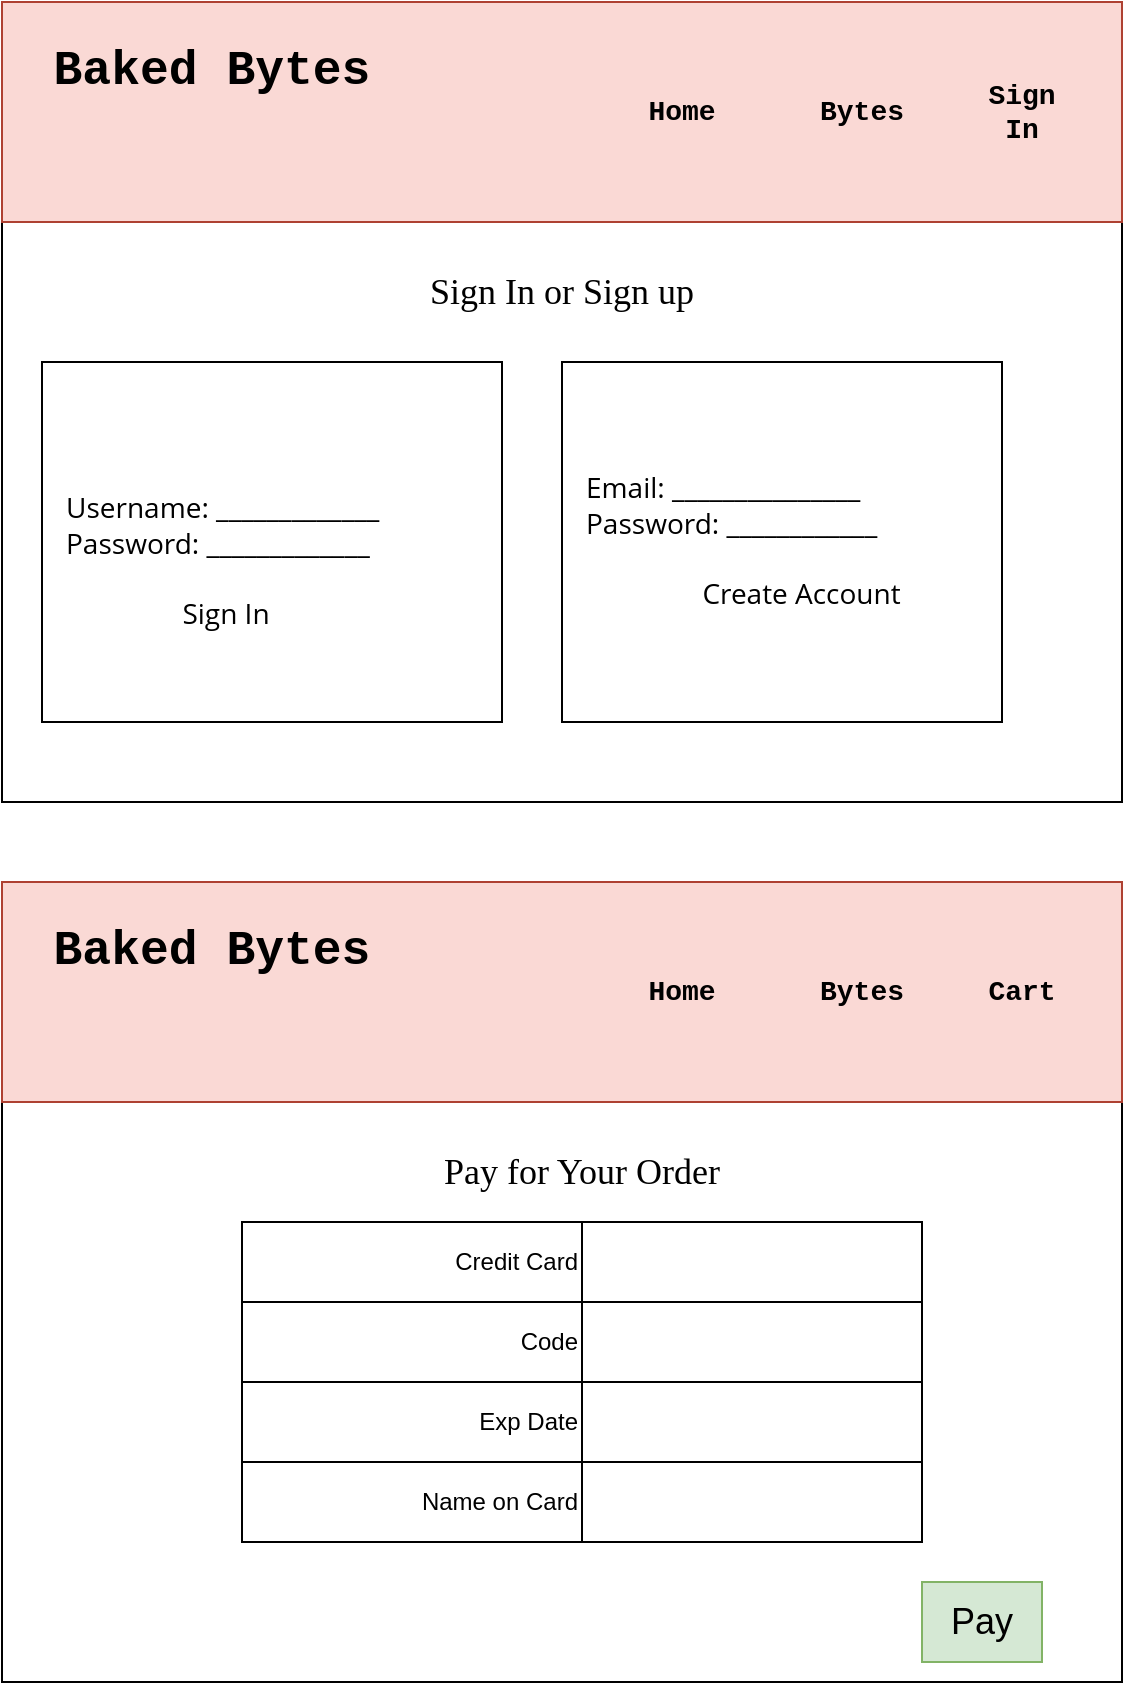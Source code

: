 <mxfile>
    <diagram id="uJJXZT5CF2raur-jAJBT" name="Page-1">
        <mxGraphModel dx="1328" dy="1252" grid="1" gridSize="10" guides="1" tooltips="1" connect="1" arrows="1" fold="1" page="1" pageScale="1" pageWidth="1200" pageHeight="1600" math="0" shadow="0">
            <root>
                <mxCell id="0"/>
                <mxCell id="1" parent="0"/>
                <mxCell id="2" value="" style="whiteSpace=wrap;html=1;" vertex="1" parent="1">
                    <mxGeometry x="40" y="40" width="560" height="400" as="geometry"/>
                </mxCell>
                <mxCell id="3" value="" style="whiteSpace=wrap;html=1;fontFamily=Courier New;fontSize=14;fillColor=#fad9d5;strokeColor=#ae4132;" vertex="1" parent="1">
                    <mxGeometry x="40" y="40" width="560" height="110" as="geometry"/>
                </mxCell>
                <mxCell id="4" value="&lt;font size=&quot;1&quot; face=&quot;Courier New&quot;&gt;&lt;b style=&quot;font-size: 24px;&quot;&gt;Baked Bytes&lt;/b&gt;&lt;/font&gt;" style="text;strokeColor=none;align=center;fillColor=none;html=1;verticalAlign=middle;whiteSpace=wrap;rounded=0;" vertex="1" parent="1">
                    <mxGeometry x="60" y="60" width="170" height="30" as="geometry"/>
                </mxCell>
                <mxCell id="5" value="&lt;font size=&quot;1&quot; face=&quot;Courier New&quot;&gt;&lt;b style=&quot;font-size: 14px;&quot;&gt;Home&lt;/b&gt;&lt;/font&gt;" style="text;strokeColor=none;align=center;fillColor=none;html=1;verticalAlign=middle;whiteSpace=wrap;rounded=0;" vertex="1" parent="1">
                    <mxGeometry x="350" y="80" width="60" height="30" as="geometry"/>
                </mxCell>
                <mxCell id="6" value="&lt;font size=&quot;1&quot; face=&quot;Courier New&quot;&gt;&lt;b style=&quot;font-size: 14px;&quot;&gt;Bytes&lt;/b&gt;&lt;/font&gt;" style="text;strokeColor=none;align=center;fillColor=none;html=1;verticalAlign=middle;whiteSpace=wrap;rounded=0;" vertex="1" parent="1">
                    <mxGeometry x="440" y="80" width="60" height="30" as="geometry"/>
                </mxCell>
                <mxCell id="7" value="&lt;font face=&quot;Courier New&quot;&gt;&lt;span style=&quot;font-size: 14px;&quot;&gt;&lt;b&gt;Sign In&lt;/b&gt;&lt;/span&gt;&lt;/font&gt;" style="text;strokeColor=none;align=center;fillColor=none;html=1;verticalAlign=middle;whiteSpace=wrap;rounded=0;" vertex="1" parent="1">
                    <mxGeometry x="520" y="80" width="60" height="30" as="geometry"/>
                </mxCell>
                <mxCell id="8" value="&lt;font face=&quot;Verdana&quot;&gt;&lt;span style=&quot;font-size: 18px;&quot;&gt;Sign In or Sign up&lt;/span&gt;&lt;/font&gt;" style="text;strokeColor=none;align=center;fillColor=none;html=1;verticalAlign=middle;whiteSpace=wrap;rounded=0;fontFamily=Courier New;fontSize=14;" vertex="1" parent="1">
                    <mxGeometry x="225" y="170" width="190" height="30" as="geometry"/>
                </mxCell>
                <mxCell id="10" value="&lt;span style=&quot;font-family: &amp;quot;Open Sans&amp;quot;, Arial, sans-serif; background-color: rgb(255, 255, 255);&quot;&gt;Email: _______________&lt;br&gt;Password: ____________&lt;br&gt;&lt;br&gt;&lt;span style=&quot;white-space: pre;&quot;&gt;&#9;&lt;/span&gt;&lt;span style=&quot;white-space: pre;&quot;&gt;&#9;&lt;/span&gt;Create Account&lt;br&gt;&lt;/span&gt;" style="text;strokeColor=none;align=left;fillColor=none;html=1;verticalAlign=middle;whiteSpace=wrap;rounded=0;fontFamily=Verdana;fontSize=14;" vertex="1" parent="1">
                    <mxGeometry x="330" y="210" width="230" height="200" as="geometry"/>
                </mxCell>
                <mxCell id="12" value="" style="whiteSpace=wrap;html=1;" vertex="1" parent="1">
                    <mxGeometry x="40" y="480" width="560" height="400" as="geometry"/>
                </mxCell>
                <mxCell id="13" value="" style="whiteSpace=wrap;html=1;fontFamily=Courier New;fontSize=14;fillColor=#fad9d5;strokeColor=#ae4132;" vertex="1" parent="1">
                    <mxGeometry x="40" y="480" width="560" height="110" as="geometry"/>
                </mxCell>
                <mxCell id="14" value="&lt;font size=&quot;1&quot; face=&quot;Courier New&quot;&gt;&lt;b style=&quot;font-size: 24px;&quot;&gt;Baked Bytes&lt;/b&gt;&lt;/font&gt;" style="text;strokeColor=none;align=center;fillColor=none;html=1;verticalAlign=middle;whiteSpace=wrap;rounded=0;" vertex="1" parent="1">
                    <mxGeometry x="60" y="500" width="170" height="30" as="geometry"/>
                </mxCell>
                <mxCell id="15" value="&lt;font size=&quot;1&quot; face=&quot;Courier New&quot;&gt;&lt;b style=&quot;font-size: 14px;&quot;&gt;Home&lt;/b&gt;&lt;/font&gt;" style="text;strokeColor=none;align=center;fillColor=none;html=1;verticalAlign=middle;whiteSpace=wrap;rounded=0;" vertex="1" parent="1">
                    <mxGeometry x="350" y="520" width="60" height="30" as="geometry"/>
                </mxCell>
                <mxCell id="39" value="" style="whiteSpace=wrap;html=1;fontSize=18;fillColor=none;" vertex="1" parent="1">
                    <mxGeometry x="320" y="220" width="220" height="180" as="geometry"/>
                </mxCell>
                <mxCell id="16" value="&lt;font size=&quot;1&quot; face=&quot;Courier New&quot;&gt;&lt;b style=&quot;font-size: 14px;&quot;&gt;Bytes&lt;/b&gt;&lt;/font&gt;" style="text;strokeColor=none;align=center;fillColor=none;html=1;verticalAlign=middle;whiteSpace=wrap;rounded=0;" vertex="1" parent="1">
                    <mxGeometry x="440" y="520" width="60" height="30" as="geometry"/>
                </mxCell>
                <mxCell id="17" value="&lt;font face=&quot;Courier New&quot;&gt;&lt;span style=&quot;font-size: 14px;&quot;&gt;&lt;b&gt;Cart&lt;/b&gt;&lt;/span&gt;&lt;/font&gt;" style="text;strokeColor=none;align=center;fillColor=none;html=1;verticalAlign=middle;whiteSpace=wrap;rounded=0;" vertex="1" parent="1">
                    <mxGeometry x="520" y="520" width="60" height="30" as="geometry"/>
                </mxCell>
                <mxCell id="18" value="&lt;font style=&quot;font-size: 18px;&quot; face=&quot;Verdana&quot;&gt;Pay for Your Order&lt;/font&gt;" style="text;strokeColor=none;align=center;fillColor=none;html=1;verticalAlign=middle;whiteSpace=wrap;rounded=0;fontFamily=Courier New;fontSize=14;" vertex="1" parent="1">
                    <mxGeometry x="240" y="610" width="180" height="30" as="geometry"/>
                </mxCell>
                <mxCell id="37" value="" style="whiteSpace=wrap;html=1;fontSize=18;" vertex="1" parent="1">
                    <mxGeometry x="60" y="220" width="230" height="180" as="geometry"/>
                </mxCell>
                <mxCell id="22" value="&lt;span style=&quot;font-family: &amp;quot;Open Sans&amp;quot;, Arial, sans-serif; background-color: rgb(255, 255, 255);&quot;&gt;Username: _____________&lt;br&gt;Password: _____________&lt;br&gt;&lt;br&gt;&lt;span style=&quot;white-space: pre;&quot;&gt;&#9;&lt;/span&gt;&lt;span style=&quot;white-space: pre;&quot;&gt;&#9;&lt;/span&gt;Sign In&lt;br&gt;&lt;/span&gt;" style="text;strokeColor=none;align=left;fillColor=none;html=1;verticalAlign=middle;whiteSpace=wrap;rounded=0;fontFamily=Verdana;fontSize=14;" vertex="1" parent="1">
                    <mxGeometry x="70" y="220" width="230" height="200" as="geometry"/>
                </mxCell>
                <mxCell id="23" value="" style="shape=table;startSize=0;container=1;collapsible=0;childLayout=tableLayout;" vertex="1" parent="1">
                    <mxGeometry x="160" y="650" width="340" height="160" as="geometry"/>
                </mxCell>
                <mxCell id="24" value="" style="shape=tableRow;horizontal=0;startSize=0;swimlaneHead=0;swimlaneBody=0;top=0;left=0;bottom=0;right=0;collapsible=0;dropTarget=0;fillColor=none;points=[[0,0.5],[1,0.5]];portConstraint=eastwest;" vertex="1" parent="23">
                    <mxGeometry width="340" height="40" as="geometry"/>
                </mxCell>
                <mxCell id="25" value="Credit Card" style="shape=partialRectangle;html=1;whiteSpace=wrap;connectable=0;overflow=hidden;fillColor=none;top=0;left=0;bottom=0;right=0;pointerEvents=1;align=right;" vertex="1" parent="24">
                    <mxGeometry width="170" height="40" as="geometry">
                        <mxRectangle width="170" height="40" as="alternateBounds"/>
                    </mxGeometry>
                </mxCell>
                <mxCell id="26" value="" style="shape=partialRectangle;html=1;whiteSpace=wrap;connectable=0;overflow=hidden;fillColor=none;top=0;left=0;bottom=0;right=0;pointerEvents=1;" vertex="1" parent="24">
                    <mxGeometry x="170" width="170" height="40" as="geometry">
                        <mxRectangle width="170" height="40" as="alternateBounds"/>
                    </mxGeometry>
                </mxCell>
                <mxCell id="27" value="" style="shape=tableRow;horizontal=0;startSize=0;swimlaneHead=0;swimlaneBody=0;top=0;left=0;bottom=0;right=0;collapsible=0;dropTarget=0;fillColor=none;points=[[0,0.5],[1,0.5]];portConstraint=eastwest;" vertex="1" parent="23">
                    <mxGeometry y="40" width="340" height="40" as="geometry"/>
                </mxCell>
                <mxCell id="28" value="Code" style="shape=partialRectangle;html=1;whiteSpace=wrap;connectable=0;overflow=hidden;fillColor=none;top=0;left=0;bottom=0;right=0;pointerEvents=1;align=right;" vertex="1" parent="27">
                    <mxGeometry width="170" height="40" as="geometry">
                        <mxRectangle width="170" height="40" as="alternateBounds"/>
                    </mxGeometry>
                </mxCell>
                <mxCell id="29" value="" style="shape=partialRectangle;html=1;whiteSpace=wrap;connectable=0;overflow=hidden;fillColor=none;top=0;left=0;bottom=0;right=0;pointerEvents=1;" vertex="1" parent="27">
                    <mxGeometry x="170" width="170" height="40" as="geometry">
                        <mxRectangle width="170" height="40" as="alternateBounds"/>
                    </mxGeometry>
                </mxCell>
                <mxCell id="30" value="" style="shape=tableRow;horizontal=0;startSize=0;swimlaneHead=0;swimlaneBody=0;top=0;left=0;bottom=0;right=0;collapsible=0;dropTarget=0;fillColor=none;points=[[0,0.5],[1,0.5]];portConstraint=eastwest;" vertex="1" parent="23">
                    <mxGeometry y="80" width="340" height="40" as="geometry"/>
                </mxCell>
                <mxCell id="31" value="Exp Date" style="shape=partialRectangle;html=1;whiteSpace=wrap;connectable=0;overflow=hidden;fillColor=none;top=0;left=0;bottom=0;right=0;pointerEvents=1;align=right;" vertex="1" parent="30">
                    <mxGeometry width="170" height="40" as="geometry">
                        <mxRectangle width="170" height="40" as="alternateBounds"/>
                    </mxGeometry>
                </mxCell>
                <mxCell id="32" value="" style="shape=partialRectangle;html=1;whiteSpace=wrap;connectable=0;overflow=hidden;fillColor=none;top=0;left=0;bottom=0;right=0;pointerEvents=1;" vertex="1" parent="30">
                    <mxGeometry x="170" width="170" height="40" as="geometry">
                        <mxRectangle width="170" height="40" as="alternateBounds"/>
                    </mxGeometry>
                </mxCell>
                <mxCell id="33" value="" style="shape=tableRow;horizontal=0;startSize=0;swimlaneHead=0;swimlaneBody=0;top=0;left=0;bottom=0;right=0;collapsible=0;dropTarget=0;fillColor=none;points=[[0,0.5],[1,0.5]];portConstraint=eastwest;" vertex="1" parent="23">
                    <mxGeometry y="120" width="340" height="40" as="geometry"/>
                </mxCell>
                <mxCell id="34" value="Name on Card" style="shape=partialRectangle;html=1;whiteSpace=wrap;connectable=0;overflow=hidden;fillColor=none;top=0;left=0;bottom=0;right=0;pointerEvents=1;align=right;" vertex="1" parent="33">
                    <mxGeometry width="170" height="40" as="geometry">
                        <mxRectangle width="170" height="40" as="alternateBounds"/>
                    </mxGeometry>
                </mxCell>
                <mxCell id="35" value="" style="shape=partialRectangle;html=1;whiteSpace=wrap;connectable=0;overflow=hidden;fillColor=none;top=0;left=0;bottom=0;right=0;pointerEvents=1;" vertex="1" parent="33">
                    <mxGeometry x="170" width="170" height="40" as="geometry">
                        <mxRectangle width="170" height="40" as="alternateBounds"/>
                    </mxGeometry>
                </mxCell>
                <mxCell id="36" value="&lt;font style=&quot;font-size: 18px;&quot;&gt;Pay&lt;/font&gt;" style="text;strokeColor=#82b366;align=center;fillColor=#d5e8d4;html=1;verticalAlign=middle;whiteSpace=wrap;rounded=0;" vertex="1" parent="1">
                    <mxGeometry x="500" y="830" width="60" height="40" as="geometry"/>
                </mxCell>
            </root>
        </mxGraphModel>
    </diagram>
</mxfile>